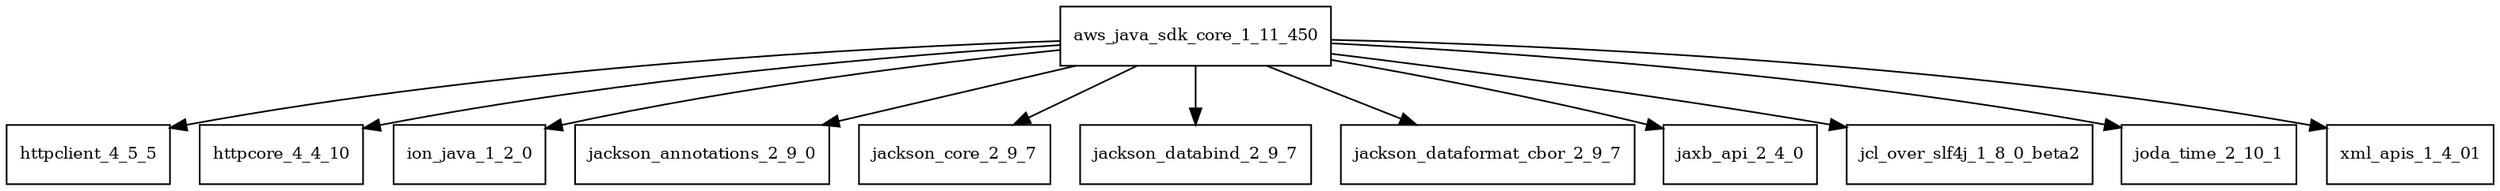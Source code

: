digraph aws_java_sdk_core_1_11_450_dependencies {
  node [shape = box, fontsize=10.0];
  aws_java_sdk_core_1_11_450 -> httpclient_4_5_5;
  aws_java_sdk_core_1_11_450 -> httpcore_4_4_10;
  aws_java_sdk_core_1_11_450 -> ion_java_1_2_0;
  aws_java_sdk_core_1_11_450 -> jackson_annotations_2_9_0;
  aws_java_sdk_core_1_11_450 -> jackson_core_2_9_7;
  aws_java_sdk_core_1_11_450 -> jackson_databind_2_9_7;
  aws_java_sdk_core_1_11_450 -> jackson_dataformat_cbor_2_9_7;
  aws_java_sdk_core_1_11_450 -> jaxb_api_2_4_0;
  aws_java_sdk_core_1_11_450 -> jcl_over_slf4j_1_8_0_beta2;
  aws_java_sdk_core_1_11_450 -> joda_time_2_10_1;
  aws_java_sdk_core_1_11_450 -> xml_apis_1_4_01;
}
